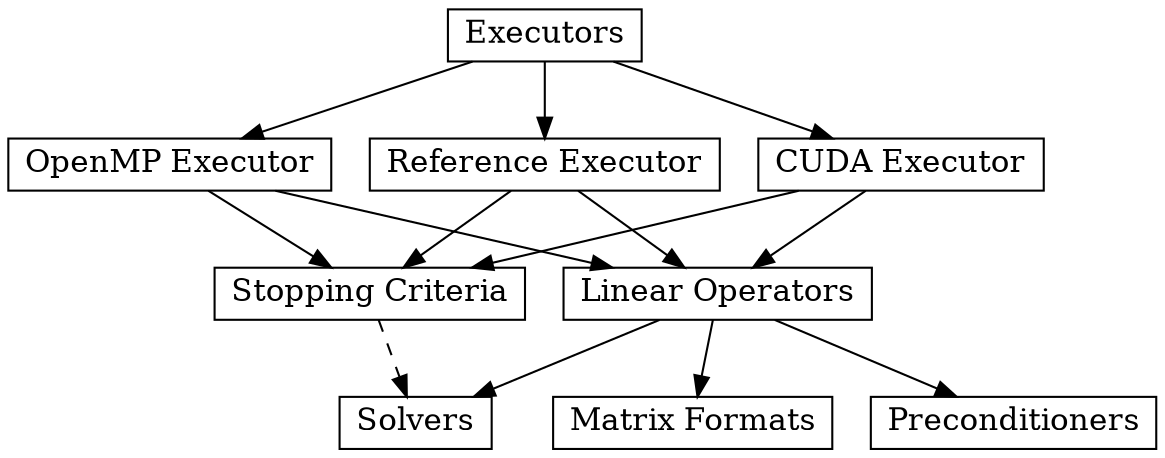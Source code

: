  digraph G
{
  graph[rankdir="TB",bgcolor="transparent"];

  edge [fontname="Times-Roman",fontsize=15,labelfontname="Times-Roman",labelfontsize=14];
  node [fontname="Times-Roman",fontsize=15,
        shape=record,height=0.2,width=0.4,
        color="black", fillcolor="white", style="filled"];

  exec [label="Executors",URL="\ref Executor"];
  omp [label="OpenMP Executor",URL="\ref exec_omp "];
  ref [label="Reference Executor",URL="\ref exec_ref"];
  cuda [label="CUDA Executor",URL="\ref exec_cuda"];
  linop [label="Linear Operators",URL="\ref LinOp"];
  solvers [label="Solvers",URL="\ref solvers"];
  precond [label="Preconditioners",URL="\ref precond"];
  matformat [label="Matrix Formats",URL="\ref mat_formats "];
  // log [label="Logging",URL="\ref log"];
  stop [label="Stopping Criteria",URL="\ref stop"];

  // log -> exec [color="black",fontsize=14,style="solid",fontname="Times-Roman"];
  exec -> ref [color="black",fontsize=14,style="solid",fontname="Times-Roman"];
  exec -> cuda[color="black",fontsize=14,style="solid",fontname="Times-Roman"];
  exec -> omp [color="black",fontsize=14,style="solid",fontname="Times-Roman"];
  omp -> linop [color="black",fontsize=14,style="solid",fontname="Times-Roman"];
  cuda -> linop [color="black",fontsize=14,style="solid",fontname="Times-Roman"];
  ref -> linop [color="black",fontsize=14,style="solid",fontname="Times-Roman"];
  omp -> stop [color="black",fontsize=14,style="solid",fontname="Times-Roman"];
  cuda -> stop [color="black",fontsize=14,style="solid",fontname="Times-Roman"];
  ref -> stop [color="black",fontsize=14,style="solid",fontname="Times-Roman"];
  linop -> matformat [color="black",fontsize=14,style="solid",fontname="Times-Roman"];
  linop -> solvers [color="black",fontsize=14,style="solid",fontname="Times-Roman"];
  linop -> precond [color="black",fontsize=14,style="solid",fontname="Times-Roman"];
  stop -> solvers [color="black",fontsize=14,style="dashed",fontname="Times-Roman"];
}
